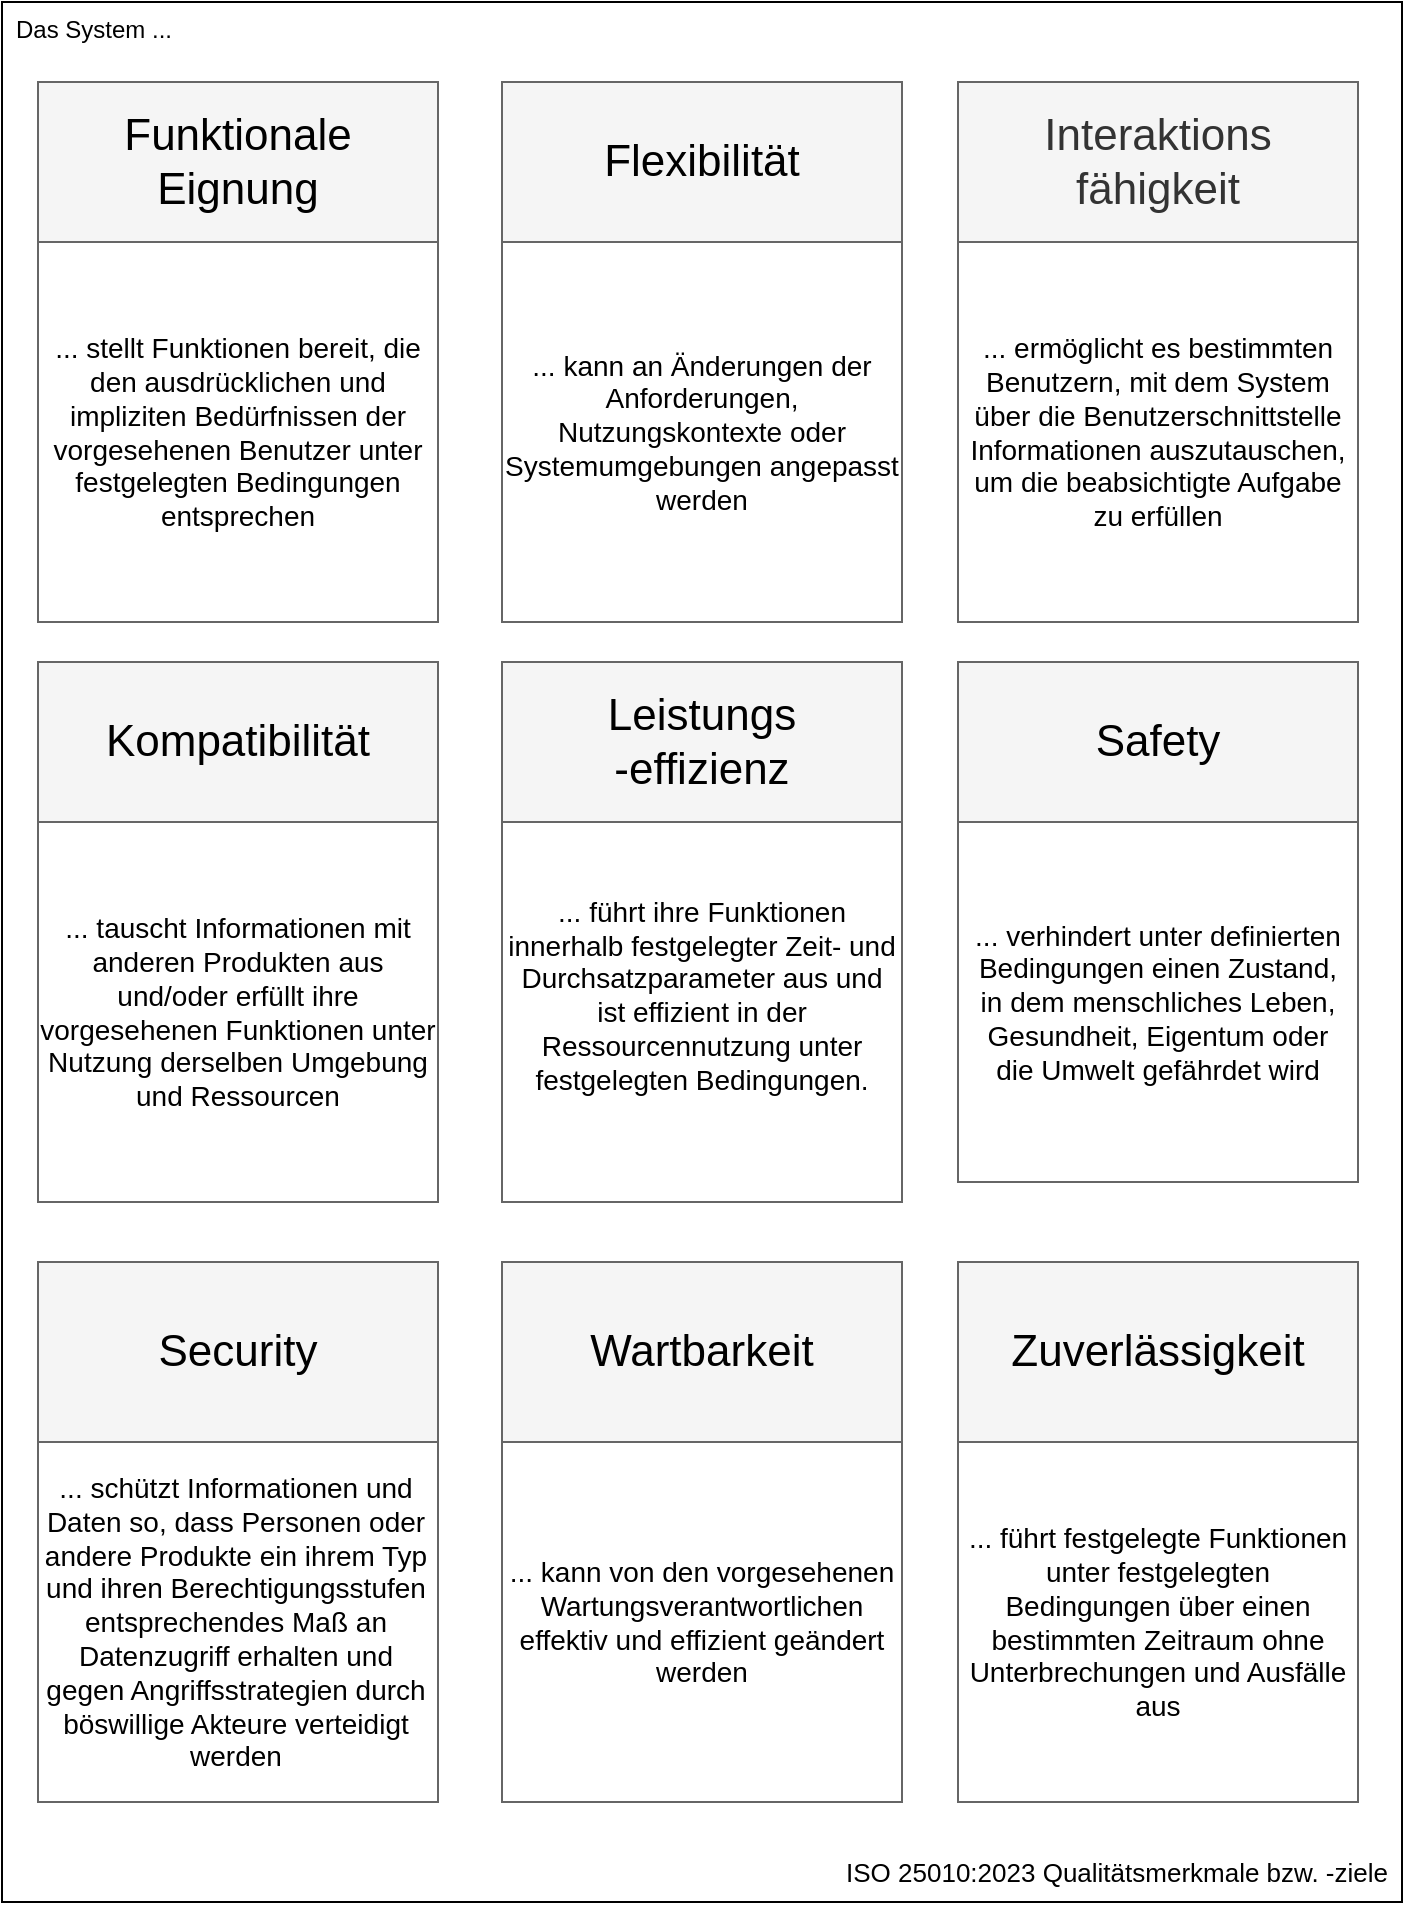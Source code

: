 <mxfile>
    <diagram id="LPTNytQwqBWC_GfA1Eqr" name="Seite-1">
        <mxGraphModel dx="1336" dy="1034" grid="1" gridSize="10" guides="1" tooltips="1" connect="1" arrows="1" fold="1" page="1" pageScale="1" pageWidth="827" pageHeight="1169" math="0" shadow="0">
            <root>
                <mxCell id="0"/>
                <mxCell id="1" style="" parent="0"/>
                <mxCell id="GFLTo3d661KUQCDkYwe_-1" value="Das System ..." style="rounded=0;whiteSpace=wrap;html=1;container=1;collapsible=0;recursiveResize=0;fillColor=none;align=left;verticalAlign=top;spacingLeft=5;spacingRight=5;" parent="1" vertex="1">
                    <mxGeometry x="64" y="80" width="700" height="950" as="geometry"/>
                </mxCell>
                <mxCell id="2" value="&lt;span style=&quot;color: rgb(0, 0, 0); font-size: 22px;&quot;&gt;Funktionale Eignung&lt;/span&gt;" style="swimlane;fontStyle=0;align=center;verticalAlign=middle;childLayout=stackLayout;horizontal=1;startSize=80;horizontalStack=0;resizeParent=1;resizeParentMax=0;resizeLast=0;collapsible=0;marginBottom=0;html=1;whiteSpace=wrap;fillColor=#f5f5f5;fontColor=#333333;strokeColor=#666666;" parent="GFLTo3d661KUQCDkYwe_-1" vertex="1">
                    <mxGeometry x="18" y="40" width="200" height="270" as="geometry"/>
                </mxCell>
                <mxCell id="9" value="&lt;span style=&quot;color: rgb(0, 0, 0); font-size: 14px;&quot;&gt;... stellt Funktionen bereit, die den ausdrücklichen und impliziten Bedürfnissen der vorgesehenen Benutzer unter festgelegten Bedingungen entsprechen&lt;/span&gt;" style="text;html=1;strokeColor=none;fillColor=none;align=center;verticalAlign=middle;spacingLeft=4;spacingRight=4;overflow=hidden;rotatable=0;points=[[0,0.5],[1,0.5]];portConstraint=eastwest;whiteSpace=wrap;spacing=0;" parent="2" vertex="1">
                    <mxGeometry y="80" width="200" height="190" as="geometry"/>
                </mxCell>
                <mxCell id="14" value="&lt;span style=&quot;font-size: 22px;&quot;&gt;Interaktions&lt;/span&gt;&lt;div&gt;&lt;span style=&quot;font-size: 22px;&quot;&gt;fähigkeit&lt;/span&gt;&lt;/div&gt;" style="swimlane;fontStyle=0;align=center;verticalAlign=middle;childLayout=stackLayout;horizontal=1;startSize=80;horizontalStack=0;resizeParent=1;resizeParentMax=0;resizeLast=0;collapsible=0;marginBottom=0;html=1;whiteSpace=wrap;fillColor=#f5f5f5;fontColor=#333333;strokeColor=#666666;" parent="GFLTo3d661KUQCDkYwe_-1" vertex="1">
                    <mxGeometry x="478" y="40" width="200" height="270" as="geometry"/>
                </mxCell>
                <mxCell id="15" value="&lt;span style=&quot;color: rgb(0, 0, 0); font-size: 14px;&quot;&gt;... ermöglicht es bestimmten Benutzern, mit dem System über die Benutzerschnittstelle Informationen auszutauschen, um die beabsichtigte Aufgabe zu erfüllen&lt;/span&gt;" style="text;html=1;strokeColor=none;fillColor=none;align=center;verticalAlign=middle;spacingLeft=2;spacingRight=2;overflow=hidden;rotatable=0;points=[[0,0.5],[1,0.5]];portConstraint=eastwest;whiteSpace=wrap;spacing=0;" parent="14" vertex="1">
                    <mxGeometry y="80" width="200" height="190" as="geometry"/>
                </mxCell>
                <mxCell id="22" value="&lt;span style=&quot;color: rgb(0, 0, 0); font-size: 22px;&quot;&gt;Flexibilität&lt;/span&gt;" style="swimlane;fontStyle=0;align=center;verticalAlign=middle;childLayout=stackLayout;horizontal=1;startSize=80;horizontalStack=0;resizeParent=1;resizeParentMax=0;resizeLast=0;collapsible=0;marginBottom=0;html=1;whiteSpace=wrap;fillColor=#f5f5f5;fontColor=#333333;strokeColor=#666666;" parent="GFLTo3d661KUQCDkYwe_-1" vertex="1">
                    <mxGeometry x="250" y="40" width="200" height="270" as="geometry"/>
                </mxCell>
                <mxCell id="23" value="&lt;span style=&quot;color: rgb(0, 0, 0); font-size: 14px;&quot;&gt;...&amp;nbsp;kann an Änderungen der Anforderungen, Nutzungskontexte oder Systemumgebungen angepasst werden&lt;/span&gt;" style="text;html=1;strokeColor=none;fillColor=none;align=center;verticalAlign=middle;spacingLeft=2;spacingRight=2;overflow=hidden;rotatable=0;points=[[0,0.5],[1,0.5]];portConstraint=eastwest;whiteSpace=wrap;spacing=0;" parent="22" vertex="1">
                    <mxGeometry y="80" width="200" height="190" as="geometry"/>
                </mxCell>
                <mxCell id="12" value="&lt;font color=&quot;#000000&quot;&gt;&lt;span style=&quot;font-size: 22px;&quot;&gt;Kompatibilität&lt;/span&gt;&lt;/font&gt;" style="swimlane;fontStyle=0;align=center;verticalAlign=middle;childLayout=stackLayout;horizontal=1;startSize=80;horizontalStack=0;resizeParent=1;resizeParentMax=0;resizeLast=0;collapsible=0;marginBottom=0;html=1;whiteSpace=wrap;fillColor=#f5f5f5;fontColor=#333333;strokeColor=#666666;" parent="GFLTo3d661KUQCDkYwe_-1" vertex="1">
                    <mxGeometry x="18" y="330" width="200" height="270" as="geometry"/>
                </mxCell>
                <mxCell id="13" value="&lt;span style=&quot;color: rgb(0, 0, 0); font-size: 14px;&quot;&gt;... tauscht Informationen mit anderen Produkten aus und/oder erfüllt ihre vorgesehenen Funktionen unter Nutzung derselben Umgebung und Ressourcen&lt;/span&gt;" style="text;html=1;strokeColor=none;fillColor=none;align=center;verticalAlign=middle;spacingLeft=2;spacingRight=2;overflow=hidden;rotatable=0;points=[[0,0.5],[1,0.5]];portConstraint=eastwest;whiteSpace=wrap;spacing=0;" parent="12" vertex="1">
                    <mxGeometry y="80" width="200" height="190" as="geometry"/>
                </mxCell>
                <mxCell id="16" value="&lt;span style=&quot;color: rgb(0, 0, 0); font-size: 22px;&quot;&gt;Zuverlässigkeit&lt;/span&gt;" style="swimlane;fontStyle=0;align=center;verticalAlign=middle;childLayout=stackLayout;horizontal=1;startSize=90;horizontalStack=0;resizeParent=1;resizeParentMax=0;resizeLast=0;collapsible=0;marginBottom=0;html=1;whiteSpace=wrap;fillColor=#f5f5f5;fontColor=#333333;strokeColor=#666666;" parent="GFLTo3d661KUQCDkYwe_-1" vertex="1">
                    <mxGeometry x="478" y="630" width="200" height="270" as="geometry"/>
                </mxCell>
                <mxCell id="17" value="&lt;span style=&quot;color: rgb(0, 0, 0); font-size: 14px;&quot;&gt;... führt festgelegte Funktionen unter festgelegten Bedingungen über einen bestimmten Zeitraum ohne Unterbrechungen und Ausfälle aus&lt;/span&gt;" style="text;html=1;strokeColor=none;fillColor=none;align=center;verticalAlign=middle;spacingLeft=2;spacingRight=2;overflow=hidden;rotatable=0;points=[[0,0.5],[1,0.5]];portConstraint=eastwest;whiteSpace=wrap;spacing=0;" parent="16" vertex="1">
                    <mxGeometry y="90" width="200" height="180" as="geometry"/>
                </mxCell>
                <mxCell id="20" value="&lt;span style=&quot;color: rgb(0, 0, 0); font-size: 22px;&quot;&gt;Wartbarkeit&lt;/span&gt;" style="swimlane;fontStyle=0;align=center;verticalAlign=middle;childLayout=stackLayout;horizontal=1;startSize=90;horizontalStack=0;resizeParent=1;resizeParentMax=0;resizeLast=0;collapsible=0;marginBottom=0;html=1;whiteSpace=wrap;fillColor=#f5f5f5;fontColor=#333333;strokeColor=#666666;" parent="GFLTo3d661KUQCDkYwe_-1" vertex="1">
                    <mxGeometry x="250" y="630" width="200" height="270" as="geometry"/>
                </mxCell>
                <mxCell id="21" value="&lt;span style=&quot;color: rgb(0, 0, 0); font-size: 14px;&quot;&gt;... kann von den vorgesehenen Wartungsverantwortlichen effektiv und effizient geändert werden&lt;/span&gt;" style="text;html=1;strokeColor=none;fillColor=none;align=center;verticalAlign=middle;spacingLeft=2;spacingRight=2;overflow=hidden;rotatable=0;points=[[0,0.5],[1,0.5]];portConstraint=eastwest;spacing=0;whiteSpace=wrap;" parent="20" vertex="1">
                    <mxGeometry y="90" width="200" height="180" as="geometry"/>
                </mxCell>
                <mxCell id="10" value="&lt;span style=&quot;color: rgb(0, 0, 0); font-size: 22px;&quot;&gt;Leistungs&lt;/span&gt;&lt;div&gt;&lt;span style=&quot;color: rgb(0, 0, 0); font-size: 22px;&quot;&gt;-effizienz&lt;/span&gt;&lt;/div&gt;" style="swimlane;fontStyle=0;align=center;verticalAlign=middle;childLayout=stackLayout;horizontal=1;startSize=80;horizontalStack=0;resizeParent=1;resizeParentMax=0;resizeLast=0;collapsible=0;marginBottom=0;html=1;whiteSpace=wrap;fillColor=#f5f5f5;fontColor=#333333;strokeColor=#666666;spacingBottom=0;spacing=1;" parent="GFLTo3d661KUQCDkYwe_-1" vertex="1">
                    <mxGeometry x="250" y="330" width="200" height="270" as="geometry"/>
                </mxCell>
                <mxCell id="11" value="&lt;span style=&quot;color: rgb(0, 0, 0); font-size: 14px;&quot;&gt;... führt ihre Funktionen innerhalb festgelegter Zeit- und Durchsatzparameter aus und ist effizient in der Ressourcennutzung unter festgelegten Bedingungen.&lt;/span&gt;&lt;div&gt;&lt;span style=&quot;color: rgb(0, 0, 0); font-size: 14px;&quot;&gt;&lt;br&gt;&lt;/span&gt;&lt;/div&gt;" style="text;html=1;strokeColor=none;fillColor=none;align=center;verticalAlign=middle;spacingLeft=2;spacingRight=2;overflow=hidden;rotatable=0;points=[[0,0.5],[1,0.5]];portConstraint=eastwest;whiteSpace=wrap;spacingBottom=0;spacing=0;" parent="10" vertex="1">
                    <mxGeometry y="80" width="200" height="190" as="geometry"/>
                </mxCell>
                <mxCell id="24" value="&lt;span style=&quot;color: rgb(0, 0, 0); font-size: 22px;&quot;&gt;Safety&lt;/span&gt;" style="swimlane;fontStyle=0;align=center;verticalAlign=middle;childLayout=stackLayout;horizontal=1;startSize=80;horizontalStack=0;resizeParent=1;resizeParentMax=0;resizeLast=0;collapsible=0;marginBottom=0;html=1;whiteSpace=wrap;fillColor=#f5f5f5;fontColor=#333333;strokeColor=#666666;" parent="GFLTo3d661KUQCDkYwe_-1" vertex="1">
                    <mxGeometry x="478" y="330" width="200" height="260" as="geometry"/>
                </mxCell>
                <mxCell id="25" value="&lt;span style=&quot;color: rgb(0, 0, 0); font-size: 14px;&quot;&gt;...&amp;nbsp;verhindert unter definierten Bedingungen einen Zustand, in dem menschliches Leben, Gesundheit, Eigentum oder die Umwelt gefährdet wird&lt;/span&gt;" style="text;html=1;strokeColor=none;fillColor=none;align=center;verticalAlign=middle;spacingLeft=2;spacingRight=2;overflow=hidden;rotatable=0;points=[[0,0.5],[1,0.5]];portConstraint=eastwest;whiteSpace=wrap;spacing=5;" parent="24" vertex="1">
                    <mxGeometry y="80" width="200" height="180" as="geometry"/>
                </mxCell>
                <mxCell id="18" value="&lt;font color=&quot;#000000&quot;&gt;&lt;span style=&quot;font-size: 22px;&quot;&gt;Security&lt;/span&gt;&lt;/font&gt;" style="swimlane;fontStyle=0;align=center;verticalAlign=middle;childLayout=stackLayout;horizontal=1;startSize=90;horizontalStack=0;resizeParent=1;resizeParentMax=0;resizeLast=0;collapsible=0;marginBottom=0;html=1;whiteSpace=wrap;fillColor=#f5f5f5;fontColor=#333333;strokeColor=#666666;" parent="GFLTo3d661KUQCDkYwe_-1" vertex="1">
                    <mxGeometry x="18" y="630" width="200" height="270" as="geometry"/>
                </mxCell>
                <mxCell id="19" value="&lt;span style=&quot;color: rgb(0, 0, 0); font-size: 14px;&quot;&gt;... schützt Informationen und Daten so, dass Personen oder andere Produkte ein ihrem Typ und ihren Berechtigungsstufen entsprechendes Maß an Datenzugriff erhalten und gegen Angriffsstrategien durch böswillige Akteure verteidigt werden&lt;/span&gt;" style="text;html=1;strokeColor=none;fillColor=none;align=center;verticalAlign=middle;spacingLeft=2;spacingRight=4;overflow=hidden;rotatable=0;points=[[0,0.5],[1,0.5]];portConstraint=eastwest;whiteSpace=wrap;spacing=0;" parent="18" vertex="1">
                    <mxGeometry y="90" width="200" height="180" as="geometry"/>
                </mxCell>
                <mxCell id="GFLTo3d661KUQCDkYwe_-26" value="ISO 25010:2023&lt;span style=&quot;background-color: transparent;&quot;&gt;&amp;nbsp;Qualitätsmerkmale bzw. -ziele&lt;/span&gt;" style="text;html=1;strokeColor=none;fillColor=none;align=right;verticalAlign=middle;whiteSpace=wrap;rounded=0;fontSize=13;spacingRight=5;spacingLeft=5;" parent="1" vertex="1">
                    <mxGeometry x="84" y="1000" width="680" height="30" as="geometry"/>
                </mxCell>
            </root>
        </mxGraphModel>
    </diagram>
</mxfile>
